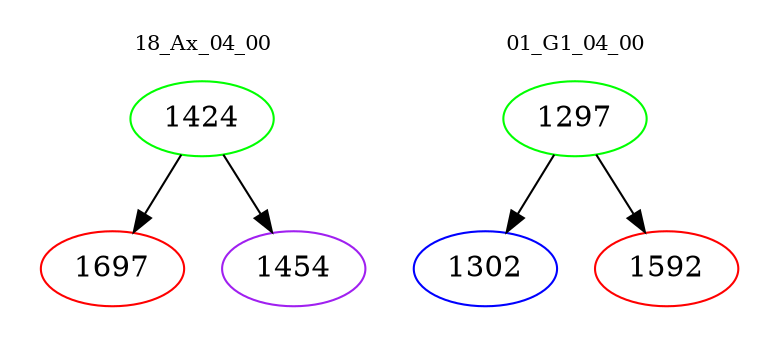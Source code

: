digraph{
subgraph cluster_0 {
color = white
label = "18_Ax_04_00";
fontsize=10;
T0_1424 [label="1424", color="green"]
T0_1424 -> T0_1697 [color="black"]
T0_1697 [label="1697", color="red"]
T0_1424 -> T0_1454 [color="black"]
T0_1454 [label="1454", color="purple"]
}
subgraph cluster_1 {
color = white
label = "01_G1_04_00";
fontsize=10;
T1_1297 [label="1297", color="green"]
T1_1297 -> T1_1302 [color="black"]
T1_1302 [label="1302", color="blue"]
T1_1297 -> T1_1592 [color="black"]
T1_1592 [label="1592", color="red"]
}
}
